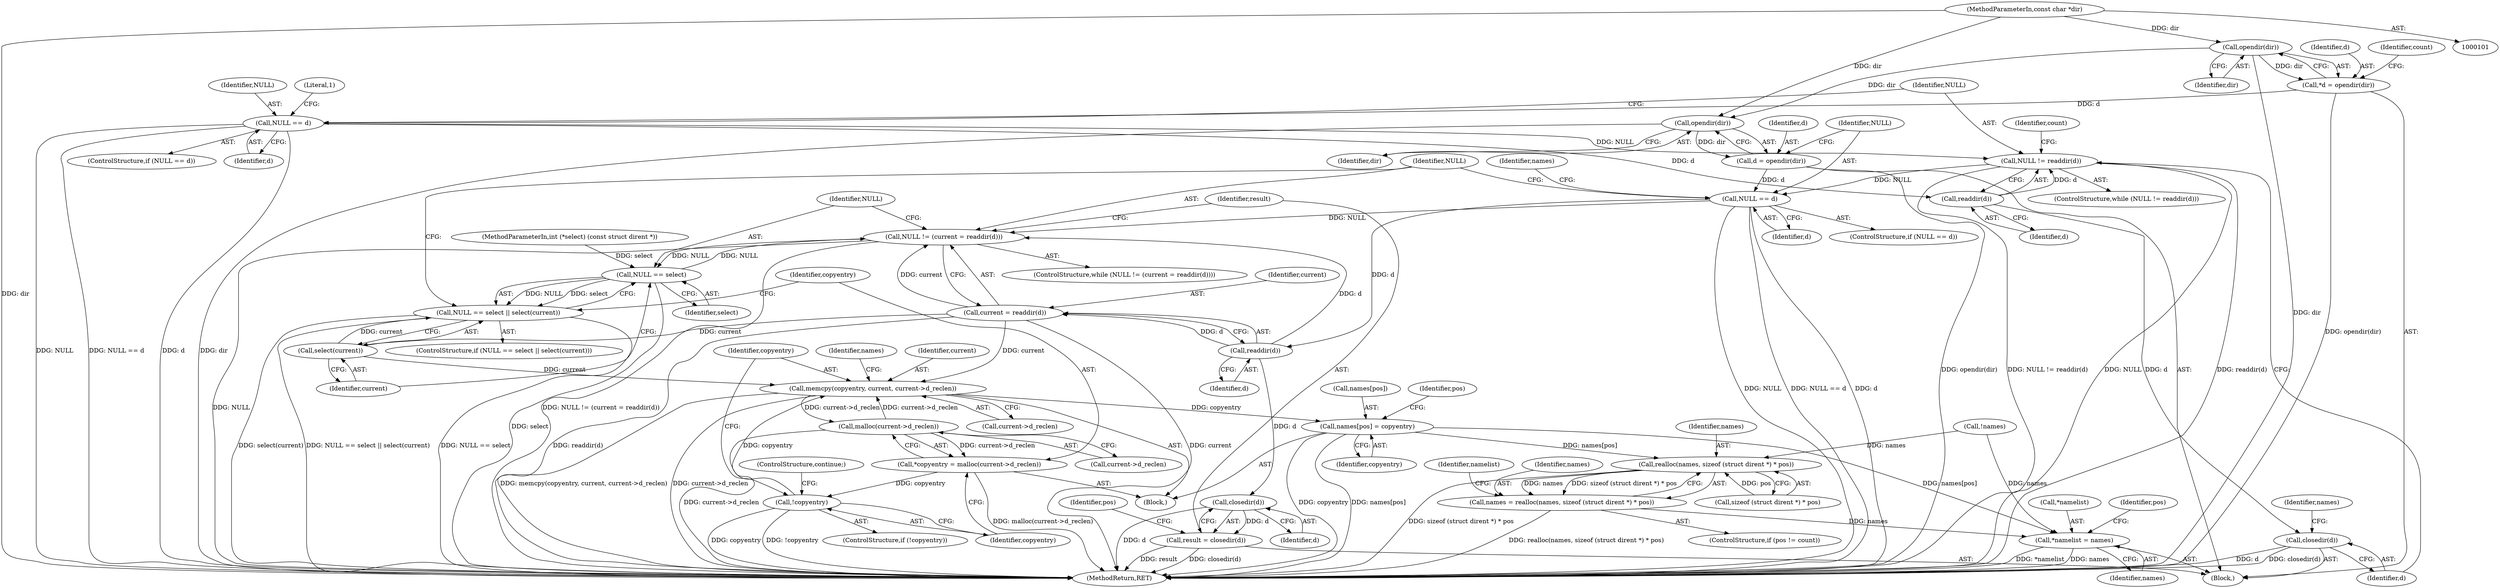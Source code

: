 digraph "0_boa_e139b87835994d007fbd64eead6c1455d7b8cf4e@API" {
"1000110" [label="(Call,opendir(dir))"];
"1000102" [label="(MethodParameterIn,const char *dir)"];
"1000108" [label="(Call,*d = opendir(dir))"];
"1000128" [label="(Call,NULL == d)"];
"1000135" [label="(Call,NULL != readdir(d))"];
"1000161" [label="(Call,NULL == d)"];
"1000171" [label="(Call,NULL != (current = readdir(d)))"];
"1000180" [label="(Call,NULL == select)"];
"1000179" [label="(Call,NULL == select || select(current))"];
"1000175" [label="(Call,readdir(d))"];
"1000173" [label="(Call,current = readdir(d))"];
"1000183" [label="(Call,select(current))"];
"1000197" [label="(Call,memcpy(copyentry, current, current->d_reclen))"];
"1000189" [label="(Call,malloc(current->d_reclen))"];
"1000187" [label="(Call,*copyentry = malloc(current->d_reclen))"];
"1000194" [label="(Call,!copyentry)"];
"1000203" [label="(Call,names[pos] = copyentry)"];
"1000220" [label="(Call,realloc(names, sizeof (struct dirent *) * pos))"];
"1000218" [label="(Call,names = realloc(names, sizeof (struct dirent *) * pos))"];
"1000226" [label="(Call,*namelist = names)"];
"1000212" [label="(Call,closedir(d))"];
"1000210" [label="(Call,result = closedir(d))"];
"1000137" [label="(Call,readdir(d))"];
"1000141" [label="(Call,closedir(d))"];
"1000158" [label="(Call,opendir(dir))"];
"1000156" [label="(Call,d = opendir(dir))"];
"1000128" [label="(Call,NULL == d)"];
"1000218" [label="(Call,names = realloc(names, sizeof (struct dirent *) * pos))"];
"1000232" [label="(MethodReturn,RET)"];
"1000175" [label="(Call,readdir(d))"];
"1000109" [label="(Identifier,d)"];
"1000178" [label="(ControlStructure,if (NULL == select || select(current)))"];
"1000226" [label="(Call,*namelist = names)"];
"1000194" [label="(Call,!copyentry)"];
"1000227" [label="(Call,*namelist)"];
"1000181" [label="(Identifier,NULL)"];
"1000193" [label="(ControlStructure,if (!copyentry))"];
"1000127" [label="(ControlStructure,if (NULL == d))"];
"1000136" [label="(Identifier,NULL)"];
"1000116" [label="(Identifier,count)"];
"1000138" [label="(Identifier,d)"];
"1000110" [label="(Call,opendir(dir))"];
"1000171" [label="(Call,NULL != (current = readdir(d)))"];
"1000207" [label="(Identifier,copyentry)"];
"1000203" [label="(Call,names[pos] = copyentry)"];
"1000196" [label="(ControlStructure,continue;)"];
"1000104" [label="(MethodParameterIn,int (*select) (const struct dirent *))"];
"1000213" [label="(Identifier,d)"];
"1000111" [label="(Identifier,dir)"];
"1000156" [label="(Call,d = opendir(dir))"];
"1000137" [label="(Call,readdir(d))"];
"1000135" [label="(Call,NULL != readdir(d))"];
"1000187" [label="(Call,*copyentry = malloc(current->d_reclen))"];
"1000173" [label="(Call,current = readdir(d))"];
"1000172" [label="(Identifier,NULL)"];
"1000198" [label="(Identifier,copyentry)"];
"1000209" [label="(Identifier,pos)"];
"1000141" [label="(Call,closedir(d))"];
"1000163" [label="(Identifier,d)"];
"1000182" [label="(Identifier,select)"];
"1000200" [label="(Call,current->d_reclen)"];
"1000228" [label="(Identifier,namelist)"];
"1000162" [label="(Identifier,NULL)"];
"1000210" [label="(Call,result = closedir(d))"];
"1000157" [label="(Identifier,d)"];
"1000190" [label="(Call,current->d_reclen)"];
"1000160" [label="(ControlStructure,if (NULL == d))"];
"1000166" [label="(Identifier,names)"];
"1000212" [label="(Call,closedir(d))"];
"1000129" [label="(Identifier,NULL)"];
"1000176" [label="(Identifier,d)"];
"1000174" [label="(Identifier,current)"];
"1000144" [label="(Identifier,names)"];
"1000211" [label="(Identifier,result)"];
"1000197" [label="(Call,memcpy(copyentry, current, current->d_reclen))"];
"1000130" [label="(Identifier,d)"];
"1000220" [label="(Call,realloc(names, sizeof (struct dirent *) * pos))"];
"1000216" [label="(Identifier,pos)"];
"1000231" [label="(Identifier,pos)"];
"1000170" [label="(ControlStructure,while (NULL != (current = readdir(d))))"];
"1000189" [label="(Call,malloc(current->d_reclen))"];
"1000221" [label="(Identifier,names)"];
"1000151" [label="(Call,!names)"];
"1000195" [label="(Identifier,copyentry)"];
"1000142" [label="(Identifier,d)"];
"1000102" [label="(MethodParameterIn,const char *dir)"];
"1000158" [label="(Call,opendir(dir))"];
"1000199" [label="(Identifier,current)"];
"1000205" [label="(Identifier,names)"];
"1000214" [label="(ControlStructure,if (pos != count))"];
"1000188" [label="(Identifier,copyentry)"];
"1000219" [label="(Identifier,names)"];
"1000140" [label="(Identifier,count)"];
"1000106" [label="(Block,)"];
"1000180" [label="(Call,NULL == select)"];
"1000229" [label="(Identifier,names)"];
"1000179" [label="(Call,NULL == select || select(current))"];
"1000159" [label="(Identifier,dir)"];
"1000108" [label="(Call,*d = opendir(dir))"];
"1000133" [label="(Literal,1)"];
"1000183" [label="(Call,select(current))"];
"1000134" [label="(ControlStructure,while (NULL != readdir(d)))"];
"1000185" [label="(Block,)"];
"1000204" [label="(Call,names[pos])"];
"1000184" [label="(Identifier,current)"];
"1000161" [label="(Call,NULL == d)"];
"1000222" [label="(Call,sizeof (struct dirent *) * pos)"];
"1000110" -> "1000108"  [label="AST: "];
"1000110" -> "1000111"  [label="CFG: "];
"1000111" -> "1000110"  [label="AST: "];
"1000108" -> "1000110"  [label="CFG: "];
"1000110" -> "1000232"  [label="DDG: dir"];
"1000110" -> "1000108"  [label="DDG: dir"];
"1000102" -> "1000110"  [label="DDG: dir"];
"1000110" -> "1000158"  [label="DDG: dir"];
"1000102" -> "1000101"  [label="AST: "];
"1000102" -> "1000232"  [label="DDG: dir"];
"1000102" -> "1000158"  [label="DDG: dir"];
"1000108" -> "1000106"  [label="AST: "];
"1000109" -> "1000108"  [label="AST: "];
"1000116" -> "1000108"  [label="CFG: "];
"1000108" -> "1000232"  [label="DDG: opendir(dir)"];
"1000108" -> "1000128"  [label="DDG: d"];
"1000128" -> "1000127"  [label="AST: "];
"1000128" -> "1000130"  [label="CFG: "];
"1000129" -> "1000128"  [label="AST: "];
"1000130" -> "1000128"  [label="AST: "];
"1000133" -> "1000128"  [label="CFG: "];
"1000136" -> "1000128"  [label="CFG: "];
"1000128" -> "1000232"  [label="DDG: d"];
"1000128" -> "1000232"  [label="DDG: NULL"];
"1000128" -> "1000232"  [label="DDG: NULL == d"];
"1000128" -> "1000135"  [label="DDG: NULL"];
"1000128" -> "1000137"  [label="DDG: d"];
"1000135" -> "1000134"  [label="AST: "];
"1000135" -> "1000137"  [label="CFG: "];
"1000136" -> "1000135"  [label="AST: "];
"1000137" -> "1000135"  [label="AST: "];
"1000140" -> "1000135"  [label="CFG: "];
"1000142" -> "1000135"  [label="CFG: "];
"1000135" -> "1000232"  [label="DDG: NULL != readdir(d)"];
"1000135" -> "1000232"  [label="DDG: NULL"];
"1000135" -> "1000232"  [label="DDG: readdir(d)"];
"1000137" -> "1000135"  [label="DDG: d"];
"1000135" -> "1000161"  [label="DDG: NULL"];
"1000161" -> "1000160"  [label="AST: "];
"1000161" -> "1000163"  [label="CFG: "];
"1000162" -> "1000161"  [label="AST: "];
"1000163" -> "1000161"  [label="AST: "];
"1000166" -> "1000161"  [label="CFG: "];
"1000172" -> "1000161"  [label="CFG: "];
"1000161" -> "1000232"  [label="DDG: d"];
"1000161" -> "1000232"  [label="DDG: NULL"];
"1000161" -> "1000232"  [label="DDG: NULL == d"];
"1000156" -> "1000161"  [label="DDG: d"];
"1000161" -> "1000171"  [label="DDG: NULL"];
"1000161" -> "1000175"  [label="DDG: d"];
"1000171" -> "1000170"  [label="AST: "];
"1000171" -> "1000173"  [label="CFG: "];
"1000172" -> "1000171"  [label="AST: "];
"1000173" -> "1000171"  [label="AST: "];
"1000181" -> "1000171"  [label="CFG: "];
"1000211" -> "1000171"  [label="CFG: "];
"1000171" -> "1000232"  [label="DDG: NULL"];
"1000171" -> "1000232"  [label="DDG: NULL != (current = readdir(d))"];
"1000180" -> "1000171"  [label="DDG: NULL"];
"1000173" -> "1000171"  [label="DDG: current"];
"1000175" -> "1000171"  [label="DDG: d"];
"1000171" -> "1000180"  [label="DDG: NULL"];
"1000180" -> "1000179"  [label="AST: "];
"1000180" -> "1000182"  [label="CFG: "];
"1000181" -> "1000180"  [label="AST: "];
"1000182" -> "1000180"  [label="AST: "];
"1000184" -> "1000180"  [label="CFG: "];
"1000179" -> "1000180"  [label="CFG: "];
"1000180" -> "1000232"  [label="DDG: select"];
"1000180" -> "1000179"  [label="DDG: NULL"];
"1000180" -> "1000179"  [label="DDG: select"];
"1000104" -> "1000180"  [label="DDG: select"];
"1000179" -> "1000178"  [label="AST: "];
"1000179" -> "1000183"  [label="CFG: "];
"1000183" -> "1000179"  [label="AST: "];
"1000172" -> "1000179"  [label="CFG: "];
"1000188" -> "1000179"  [label="CFG: "];
"1000179" -> "1000232"  [label="DDG: NULL == select || select(current)"];
"1000179" -> "1000232"  [label="DDG: NULL == select"];
"1000179" -> "1000232"  [label="DDG: select(current)"];
"1000183" -> "1000179"  [label="DDG: current"];
"1000175" -> "1000173"  [label="AST: "];
"1000175" -> "1000176"  [label="CFG: "];
"1000176" -> "1000175"  [label="AST: "];
"1000173" -> "1000175"  [label="CFG: "];
"1000175" -> "1000173"  [label="DDG: d"];
"1000175" -> "1000212"  [label="DDG: d"];
"1000174" -> "1000173"  [label="AST: "];
"1000173" -> "1000232"  [label="DDG: current"];
"1000173" -> "1000232"  [label="DDG: readdir(d)"];
"1000173" -> "1000183"  [label="DDG: current"];
"1000173" -> "1000197"  [label="DDG: current"];
"1000183" -> "1000184"  [label="CFG: "];
"1000184" -> "1000183"  [label="AST: "];
"1000183" -> "1000197"  [label="DDG: current"];
"1000197" -> "1000185"  [label="AST: "];
"1000197" -> "1000200"  [label="CFG: "];
"1000198" -> "1000197"  [label="AST: "];
"1000199" -> "1000197"  [label="AST: "];
"1000200" -> "1000197"  [label="AST: "];
"1000205" -> "1000197"  [label="CFG: "];
"1000197" -> "1000232"  [label="DDG: memcpy(copyentry, current, current->d_reclen)"];
"1000197" -> "1000232"  [label="DDG: current->d_reclen"];
"1000197" -> "1000189"  [label="DDG: current->d_reclen"];
"1000194" -> "1000197"  [label="DDG: copyentry"];
"1000189" -> "1000197"  [label="DDG: current->d_reclen"];
"1000197" -> "1000203"  [label="DDG: copyentry"];
"1000189" -> "1000187"  [label="AST: "];
"1000189" -> "1000190"  [label="CFG: "];
"1000190" -> "1000189"  [label="AST: "];
"1000187" -> "1000189"  [label="CFG: "];
"1000189" -> "1000232"  [label="DDG: current->d_reclen"];
"1000189" -> "1000187"  [label="DDG: current->d_reclen"];
"1000187" -> "1000185"  [label="AST: "];
"1000188" -> "1000187"  [label="AST: "];
"1000195" -> "1000187"  [label="CFG: "];
"1000187" -> "1000232"  [label="DDG: malloc(current->d_reclen)"];
"1000187" -> "1000194"  [label="DDG: copyentry"];
"1000194" -> "1000193"  [label="AST: "];
"1000194" -> "1000195"  [label="CFG: "];
"1000195" -> "1000194"  [label="AST: "];
"1000196" -> "1000194"  [label="CFG: "];
"1000198" -> "1000194"  [label="CFG: "];
"1000194" -> "1000232"  [label="DDG: !copyentry"];
"1000194" -> "1000232"  [label="DDG: copyentry"];
"1000203" -> "1000185"  [label="AST: "];
"1000203" -> "1000207"  [label="CFG: "];
"1000204" -> "1000203"  [label="AST: "];
"1000207" -> "1000203"  [label="AST: "];
"1000209" -> "1000203"  [label="CFG: "];
"1000203" -> "1000232"  [label="DDG: copyentry"];
"1000203" -> "1000232"  [label="DDG: names[pos]"];
"1000203" -> "1000220"  [label="DDG: names[pos]"];
"1000203" -> "1000226"  [label="DDG: names[pos]"];
"1000220" -> "1000218"  [label="AST: "];
"1000220" -> "1000222"  [label="CFG: "];
"1000221" -> "1000220"  [label="AST: "];
"1000222" -> "1000220"  [label="AST: "];
"1000218" -> "1000220"  [label="CFG: "];
"1000220" -> "1000232"  [label="DDG: sizeof (struct dirent *) * pos"];
"1000220" -> "1000218"  [label="DDG: names"];
"1000220" -> "1000218"  [label="DDG: sizeof (struct dirent *) * pos"];
"1000151" -> "1000220"  [label="DDG: names"];
"1000222" -> "1000220"  [label="DDG: pos"];
"1000218" -> "1000214"  [label="AST: "];
"1000219" -> "1000218"  [label="AST: "];
"1000228" -> "1000218"  [label="CFG: "];
"1000218" -> "1000232"  [label="DDG: realloc(names, sizeof (struct dirent *) * pos)"];
"1000218" -> "1000226"  [label="DDG: names"];
"1000226" -> "1000106"  [label="AST: "];
"1000226" -> "1000229"  [label="CFG: "];
"1000227" -> "1000226"  [label="AST: "];
"1000229" -> "1000226"  [label="AST: "];
"1000231" -> "1000226"  [label="CFG: "];
"1000226" -> "1000232"  [label="DDG: *namelist"];
"1000226" -> "1000232"  [label="DDG: names"];
"1000151" -> "1000226"  [label="DDG: names"];
"1000212" -> "1000210"  [label="AST: "];
"1000212" -> "1000213"  [label="CFG: "];
"1000213" -> "1000212"  [label="AST: "];
"1000210" -> "1000212"  [label="CFG: "];
"1000212" -> "1000232"  [label="DDG: d"];
"1000212" -> "1000210"  [label="DDG: d"];
"1000210" -> "1000106"  [label="AST: "];
"1000211" -> "1000210"  [label="AST: "];
"1000216" -> "1000210"  [label="CFG: "];
"1000210" -> "1000232"  [label="DDG: closedir(d)"];
"1000210" -> "1000232"  [label="DDG: result"];
"1000137" -> "1000138"  [label="CFG: "];
"1000138" -> "1000137"  [label="AST: "];
"1000137" -> "1000141"  [label="DDG: d"];
"1000141" -> "1000106"  [label="AST: "];
"1000141" -> "1000142"  [label="CFG: "];
"1000142" -> "1000141"  [label="AST: "];
"1000144" -> "1000141"  [label="CFG: "];
"1000141" -> "1000232"  [label="DDG: d"];
"1000141" -> "1000232"  [label="DDG: closedir(d)"];
"1000158" -> "1000156"  [label="AST: "];
"1000158" -> "1000159"  [label="CFG: "];
"1000159" -> "1000158"  [label="AST: "];
"1000156" -> "1000158"  [label="CFG: "];
"1000158" -> "1000232"  [label="DDG: dir"];
"1000158" -> "1000156"  [label="DDG: dir"];
"1000156" -> "1000106"  [label="AST: "];
"1000157" -> "1000156"  [label="AST: "];
"1000162" -> "1000156"  [label="CFG: "];
"1000156" -> "1000232"  [label="DDG: opendir(dir)"];
}
